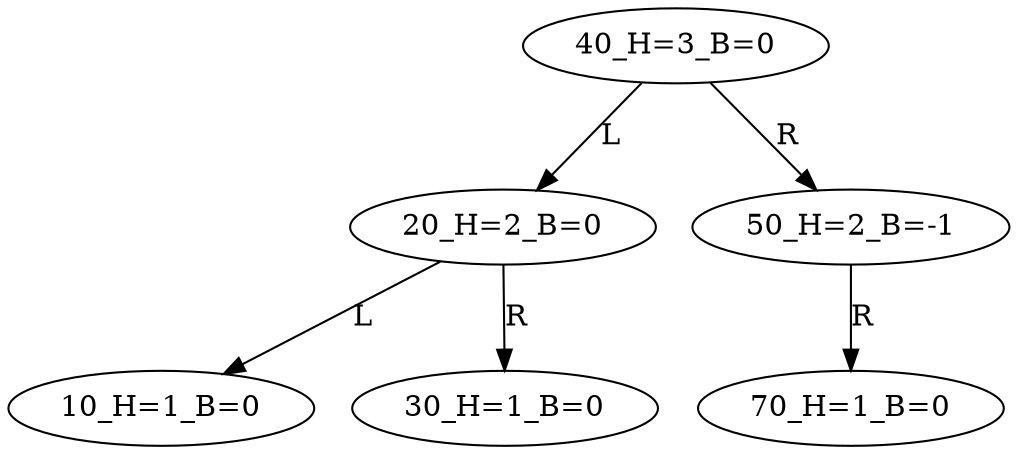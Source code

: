 digraph BiTreeBiTreeInsert {
"40_H=3_B=0" -> {"20_H=2_B=0"} [label="L"]
"40_H=3_B=0" -> {"50_H=2_B=-1"} [label="R"]
"20_H=2_B=0" -> {"10_H=1_B=0"} [label="L"]
"20_H=2_B=0" -> {"30_H=1_B=0"} [label="R"]
"50_H=2_B=-1" -> {"70_H=1_B=0"} [label="R"]
"40_H=3_B=0"
"20_H=2_B=0"
"10_H=1_B=0"
"30_H=1_B=0"
"50_H=2_B=-1"
"70_H=1_B=0"
}

